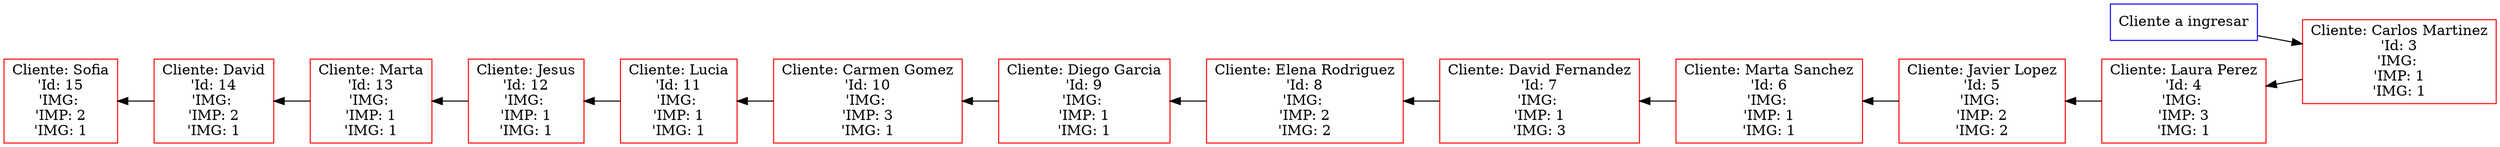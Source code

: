  digraph G {
 rankdir=LR;
 inicio [label="Cliente a ingresar", color="blue", shape="rectangle"];
 node3 [label="Cliente: Carlos Martinez\n'Id: 3\n'IMG: \n'IMP: 1\n'IMG: 1", color="red", shape="rectangle"];
 node4 -> node3 [dir="back"];
 node4 [label="Cliente: Laura Perez\n'Id: 4\n'IMG: \n'IMP: 3\n'IMG: 1", color="red", shape="rectangle"];
 node5 -> node4 [dir="back"];
 node5 [label="Cliente: Javier Lopez\n'Id: 5\n'IMG: \n'IMP: 2\n'IMG: 2", color="red", shape="rectangle"];
 node6 -> node5 [dir="back"];
 node6 [label="Cliente: Marta Sanchez\n'Id: 6\n'IMG: \n'IMP: 1\n'IMG: 1", color="red", shape="rectangle"];
 node7 -> node6 [dir="back"];
 node7 [label="Cliente: David Fernandez\n'Id: 7\n'IMG: \n'IMP: 1\n'IMG: 3", color="red", shape="rectangle"];
 node8 -> node7 [dir="back"];
 node8 [label="Cliente: Elena Rodriguez\n'Id: 8\n'IMG: \n'IMP: 2\n'IMG: 2", color="red", shape="rectangle"];
 node9 -> node8 [dir="back"];
 node9 [label="Cliente: Diego Garcia\n'Id: 9\n'IMG: \n'IMP: 1\n'IMG: 1", color="red", shape="rectangle"];
 node10 -> node9 [dir="back"];
 node10 [label="Cliente: Carmen Gomez\n'Id: 10\n'IMG: \n'IMP: 3\n'IMG: 1", color="red", shape="rectangle"];
 node11 -> node10 [dir="back"];
 node11 [label="Cliente: Lucia\n'Id: 11\n'IMG: \n'IMP: 1\n'IMG: 1", color="red", shape="rectangle"];
 node12 -> node11 [dir="back"];
 node12 [label="Cliente: Jesus\n'Id: 12\n'IMG: \n'IMP: 1\n'IMG: 1", color="red", shape="rectangle"];
 node13 -> node12 [dir="back"];
 node13 [label="Cliente: Marta\n'Id: 13\n'IMG: \n'IMP: 1\n'IMG: 1", color="red", shape="rectangle"];
 node14 -> node13 [dir="back"];
 node14 [label="Cliente: David\n'Id: 14\n'IMG: \n'IMP: 2\n'IMG: 1", color="red", shape="rectangle"];
 node15 -> node14 [dir="back"];
 node15 [label="Cliente: Sofia\n'Id: 15\n'IMG: \n'IMP: 2\n'IMG: 1", color="red", shape="rectangle"];
 inicio -> node3 [dir="fordward"];
 }

